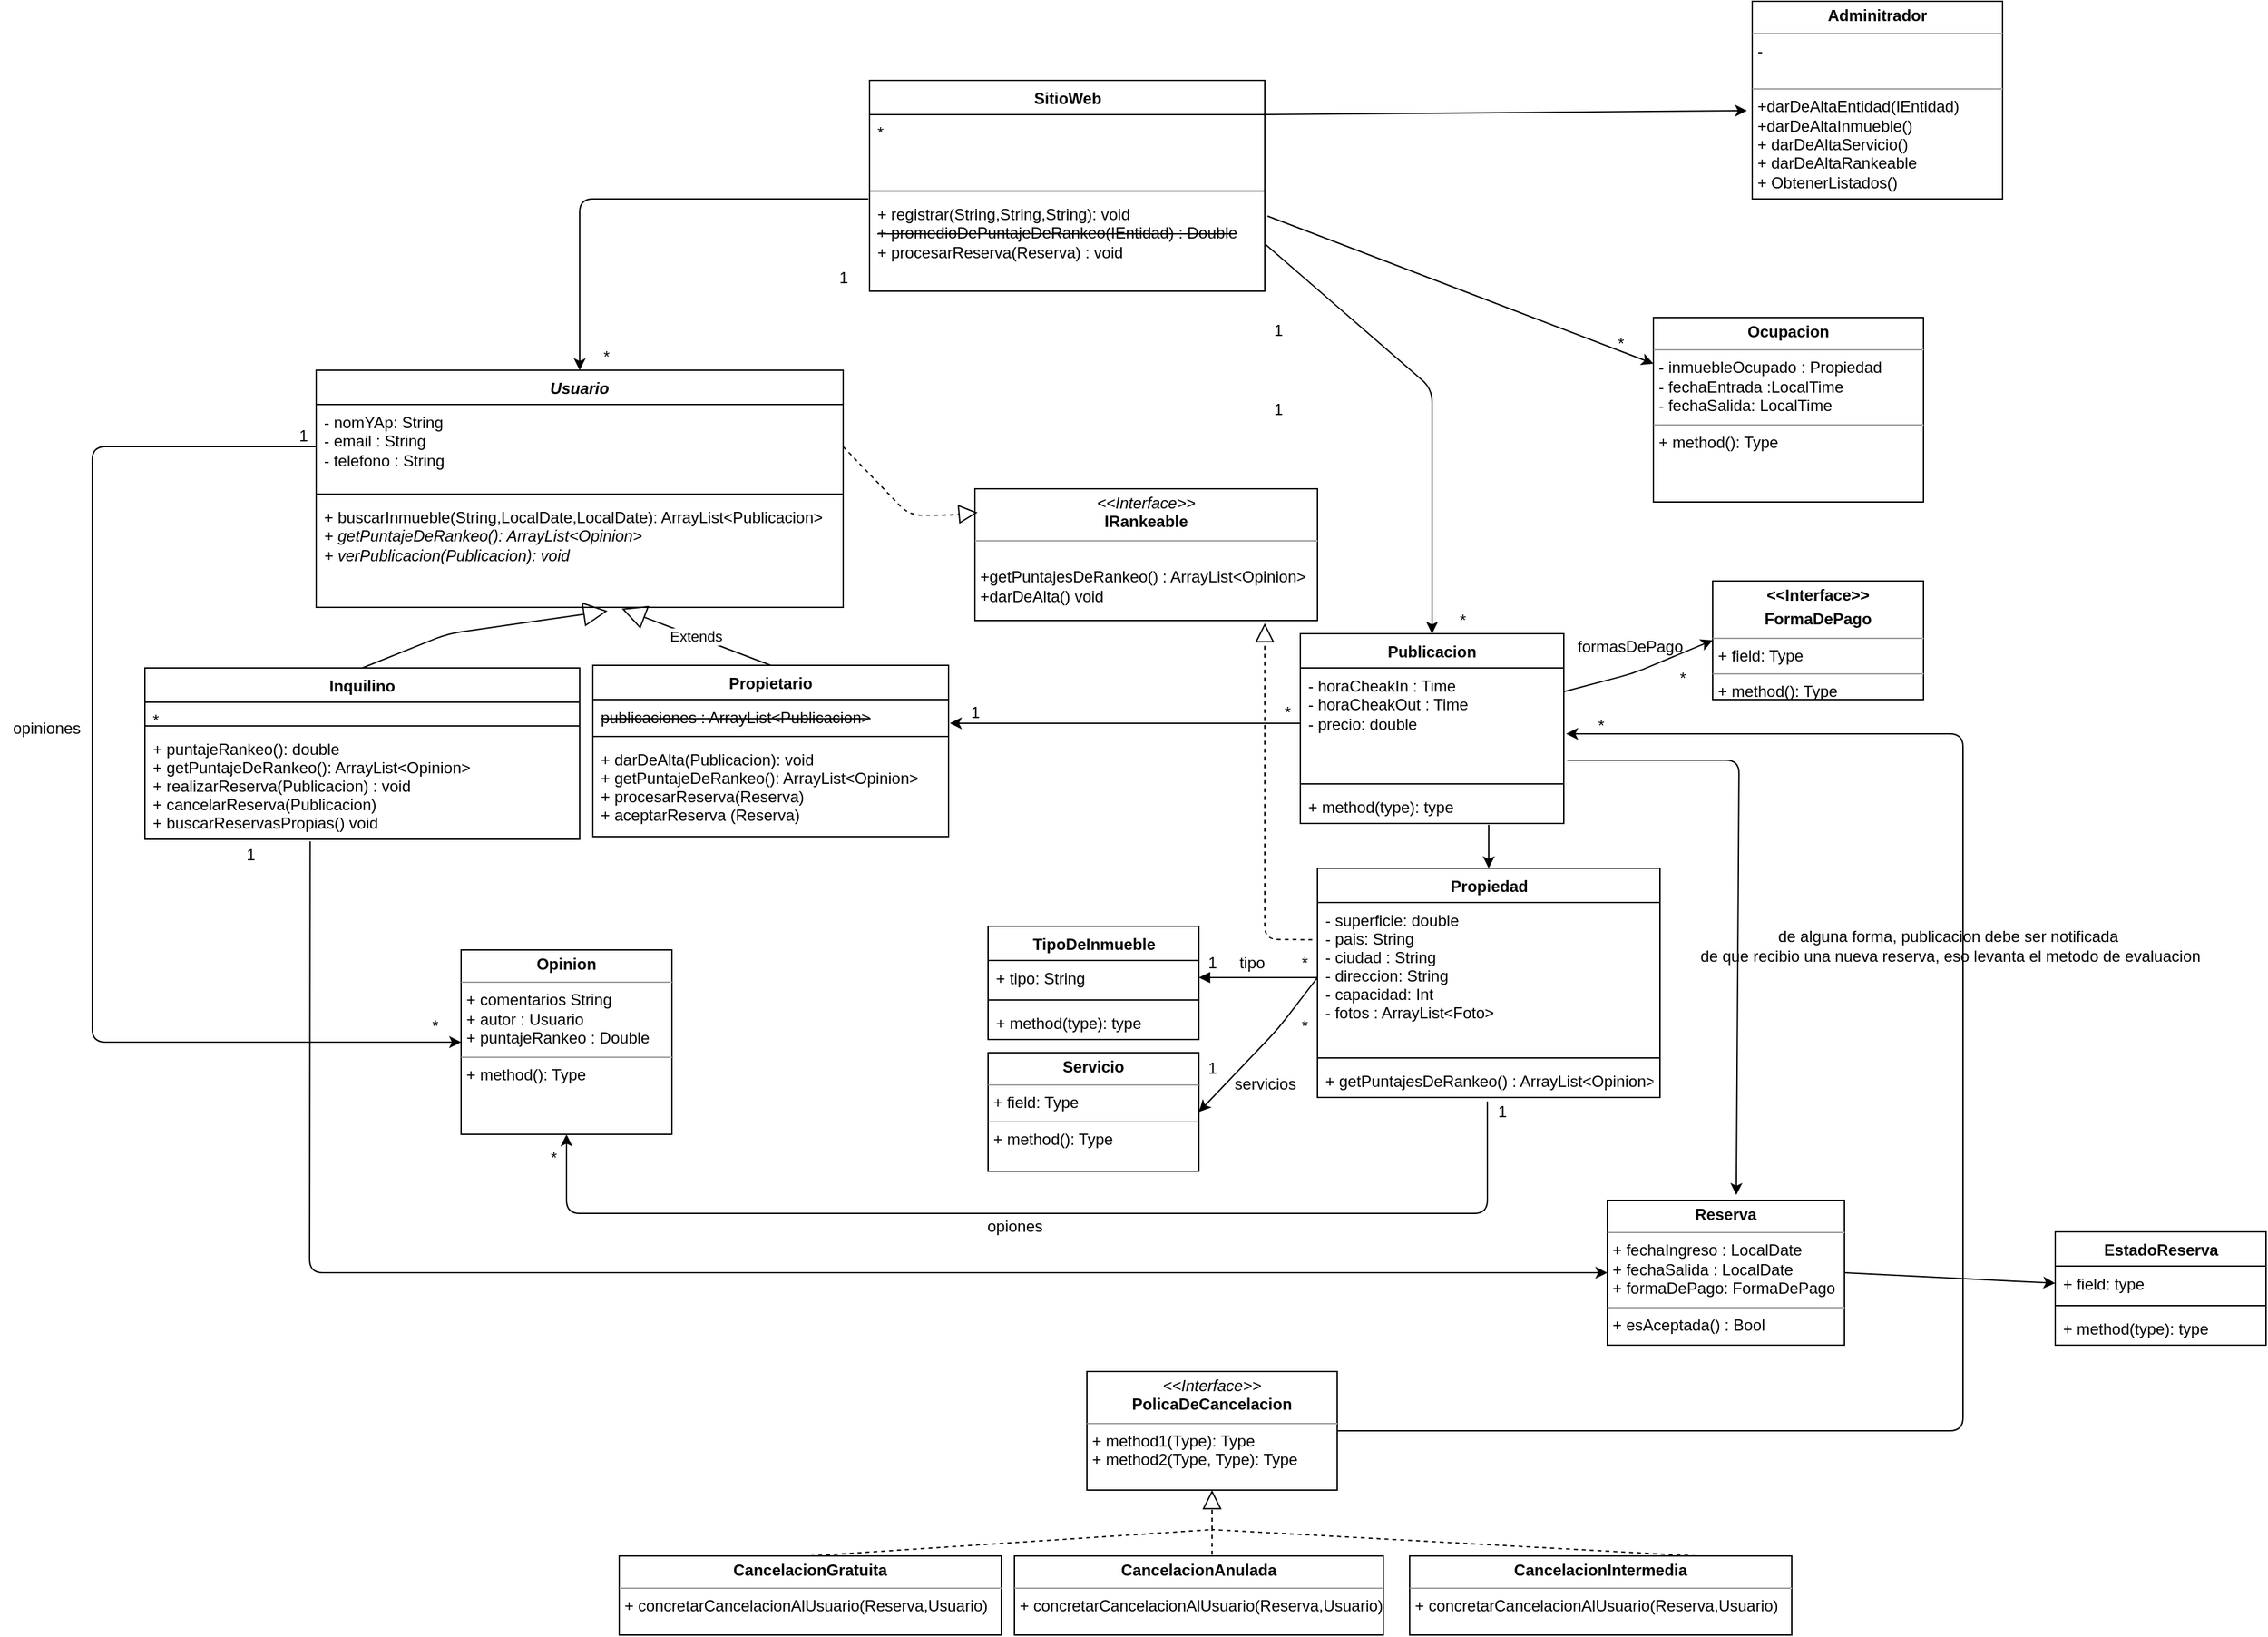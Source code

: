 <mxfile version="14.5.1" type="device"><diagram id="Q23gDszQghOrVKXfRjo7" name="Página-1"><mxGraphModel dx="2012" dy="1854" grid="1" gridSize="10" guides="1" tooltips="1" connect="1" arrows="1" fold="1" page="1" pageScale="1" pageWidth="827" pageHeight="1169" math="0" shadow="0"><root><mxCell id="0"/><mxCell id="1" parent="0"/><mxCell id="RWJYd1yV1vK1GG6gAaNg-1" value="Usuario" style="swimlane;fontStyle=3;align=center;verticalAlign=top;childLayout=stackLayout;horizontal=1;startSize=26;horizontalStack=0;resizeParent=1;resizeParentMax=0;resizeLast=0;collapsible=1;marginBottom=0;" parent="1" vertex="1"><mxGeometry x="80" y="120" width="400" height="180" as="geometry"/></mxCell><mxCell id="RWJYd1yV1vK1GG6gAaNg-2" value="- nomYAp: String&amp;nbsp;&lt;br&gt;- email : String&amp;nbsp;&lt;br&gt;- telefono : String&lt;br&gt;" style="text;strokeColor=none;fillColor=none;align=left;verticalAlign=top;spacingLeft=4;spacingRight=4;overflow=hidden;rotatable=0;points=[[0,0.5],[1,0.5]];portConstraint=eastwest;html=1;" parent="RWJYd1yV1vK1GG6gAaNg-1" vertex="1"><mxGeometry y="26" width="400" height="64" as="geometry"/></mxCell><mxCell id="RWJYd1yV1vK1GG6gAaNg-3" value="" style="line;strokeWidth=1;fillColor=none;align=left;verticalAlign=middle;spacingTop=-1;spacingLeft=3;spacingRight=3;rotatable=0;labelPosition=right;points=[];portConstraint=eastwest;" parent="RWJYd1yV1vK1GG6gAaNg-1" vertex="1"><mxGeometry y="90" width="400" height="8" as="geometry"/></mxCell><mxCell id="RWJYd1yV1vK1GG6gAaNg-4" value="+ buscarInmueble(String,LocalDate,LocalDate): ArrayList&amp;lt;Publicacion&amp;gt;&lt;br&gt;&lt;i&gt;+ getPuntajeDeRankeo(): ArrayList&amp;lt;Opinion&amp;gt;&lt;br&gt;+ verPublicacion(Publicacion): void&lt;br&gt;&lt;br&gt;&lt;/i&gt;" style="text;strokeColor=none;fillColor=none;align=left;verticalAlign=top;spacingLeft=4;spacingRight=4;overflow=hidden;rotatable=0;points=[[0,0.5],[1,0.5]];portConstraint=eastwest;html=1;" parent="RWJYd1yV1vK1GG6gAaNg-1" vertex="1"><mxGeometry y="98" width="400" height="82" as="geometry"/></mxCell><mxCell id="RWJYd1yV1vK1GG6gAaNg-14" value="Propietario" style="swimlane;fontStyle=1;align=center;verticalAlign=top;childLayout=stackLayout;horizontal=1;startSize=26;horizontalStack=0;resizeParent=1;resizeParentMax=0;resizeLast=0;collapsible=1;marginBottom=0;" parent="1" vertex="1"><mxGeometry x="290" y="344" width="270" height="130" as="geometry"/></mxCell><mxCell id="RWJYd1yV1vK1GG6gAaNg-15" value="&lt;strike&gt;publicaciones : ArrayList&amp;lt;Publicacion&amp;gt;&lt;/strike&gt;" style="text;strokeColor=none;fillColor=none;align=left;verticalAlign=top;spacingLeft=4;spacingRight=4;overflow=hidden;rotatable=0;points=[[0,0.5],[1,0.5]];portConstraint=eastwest;html=1;" parent="RWJYd1yV1vK1GG6gAaNg-14" vertex="1"><mxGeometry y="26" width="270" height="24" as="geometry"/></mxCell><mxCell id="RWJYd1yV1vK1GG6gAaNg-16" value="" style="line;strokeWidth=1;fillColor=none;align=left;verticalAlign=middle;spacingTop=-1;spacingLeft=3;spacingRight=3;rotatable=0;labelPosition=right;points=[];portConstraint=eastwest;" parent="RWJYd1yV1vK1GG6gAaNg-14" vertex="1"><mxGeometry y="50" width="270" height="8" as="geometry"/></mxCell><mxCell id="RWJYd1yV1vK1GG6gAaNg-17" value="+ darDeAlta(Publicacion): void&#10;+ getPuntajeDeRankeo(): ArrayList&lt;Opinion&gt;&#10;+ procesarReserva(Reserva)&#10;+ aceptarReserva (Reserva)" style="text;strokeColor=none;fillColor=none;align=left;verticalAlign=top;spacingLeft=4;spacingRight=4;overflow=hidden;rotatable=0;points=[[0,0.5],[1,0.5]];portConstraint=eastwest;" parent="RWJYd1yV1vK1GG6gAaNg-14" vertex="1"><mxGeometry y="58" width="270" height="72" as="geometry"/></mxCell><mxCell id="RWJYd1yV1vK1GG6gAaNg-18" value="Inquilino" style="swimlane;fontStyle=1;align=center;verticalAlign=top;childLayout=stackLayout;horizontal=1;startSize=26;horizontalStack=0;resizeParent=1;resizeParentMax=0;resizeLast=0;collapsible=1;marginBottom=0;" parent="1" vertex="1"><mxGeometry x="-50" y="346" width="330" height="130" as="geometry"/></mxCell><mxCell id="RWJYd1yV1vK1GG6gAaNg-19" value="*" style="text;strokeColor=none;fillColor=none;align=left;verticalAlign=top;spacingLeft=4;spacingRight=4;overflow=hidden;rotatable=0;points=[[0,0.5],[1,0.5]];portConstraint=eastwest;html=1;" parent="RWJYd1yV1vK1GG6gAaNg-18" vertex="1"><mxGeometry y="26" width="330" height="14" as="geometry"/></mxCell><mxCell id="RWJYd1yV1vK1GG6gAaNg-20" value="" style="line;strokeWidth=1;fillColor=none;align=left;verticalAlign=middle;spacingTop=-1;spacingLeft=3;spacingRight=3;rotatable=0;labelPosition=right;points=[];portConstraint=eastwest;" parent="RWJYd1yV1vK1GG6gAaNg-18" vertex="1"><mxGeometry y="40" width="330" height="8" as="geometry"/></mxCell><mxCell id="RWJYd1yV1vK1GG6gAaNg-21" value="+ puntajeRankeo(): double&#10;+ getPuntajeDeRankeo(): ArrayList&lt;Opinion&gt;&#10;+ realizarReserva(Publicacion) : void&#10;+ cancelarReserva(Publicacion)&#10;+ buscarReservasPropias() void " style="text;strokeColor=none;fillColor=none;align=left;verticalAlign=top;spacingLeft=4;spacingRight=4;overflow=hidden;rotatable=0;points=[[0,0.5],[1,0.5]];portConstraint=eastwest;" parent="RWJYd1yV1vK1GG6gAaNg-18" vertex="1"><mxGeometry y="48" width="330" height="82" as="geometry"/></mxCell><mxCell id="RWJYd1yV1vK1GG6gAaNg-28" value="Publicacion" style="swimlane;fontStyle=1;align=center;verticalAlign=top;childLayout=stackLayout;horizontal=1;startSize=26;horizontalStack=0;resizeParent=1;resizeParentMax=0;resizeLast=0;collapsible=1;marginBottom=0;" parent="1" vertex="1"><mxGeometry x="827" y="320" width="200" height="144" as="geometry"/></mxCell><mxCell id="RWJYd1yV1vK1GG6gAaNg-29" value="- horaCheakIn : Time&amp;nbsp;&lt;br&gt;- horaCheakOut : Time&lt;br&gt;- precio: double" style="text;strokeColor=none;fillColor=none;align=left;verticalAlign=top;spacingLeft=4;spacingRight=4;overflow=hidden;rotatable=0;points=[[0,0.5],[1,0.5]];portConstraint=eastwest;html=1;" parent="RWJYd1yV1vK1GG6gAaNg-28" vertex="1"><mxGeometry y="26" width="200" height="84" as="geometry"/></mxCell><mxCell id="RWJYd1yV1vK1GG6gAaNg-30" value="" style="line;strokeWidth=1;fillColor=none;align=left;verticalAlign=middle;spacingTop=-1;spacingLeft=3;spacingRight=3;rotatable=0;labelPosition=right;points=[];portConstraint=eastwest;" parent="RWJYd1yV1vK1GG6gAaNg-28" vertex="1"><mxGeometry y="110" width="200" height="8" as="geometry"/></mxCell><mxCell id="RWJYd1yV1vK1GG6gAaNg-31" value="+ method(type): type" style="text;strokeColor=none;fillColor=none;align=left;verticalAlign=top;spacingLeft=4;spacingRight=4;overflow=hidden;rotatable=0;points=[[0,0.5],[1,0.5]];portConstraint=eastwest;" parent="RWJYd1yV1vK1GG6gAaNg-28" vertex="1"><mxGeometry y="118" width="200" height="26" as="geometry"/></mxCell><mxCell id="RWJYd1yV1vK1GG6gAaNg-37" value="SitioWeb" style="swimlane;fontStyle=1;align=center;verticalAlign=top;childLayout=stackLayout;horizontal=1;startSize=26;horizontalStack=0;resizeParent=1;resizeParentMax=0;resizeLast=0;collapsible=1;marginBottom=0;html=1;" parent="1" vertex="1"><mxGeometry x="500" y="-100" width="300" height="160" as="geometry"/></mxCell><mxCell id="RWJYd1yV1vK1GG6gAaNg-38" value="*" style="text;strokeColor=none;fillColor=none;align=left;verticalAlign=top;spacingLeft=4;spacingRight=4;overflow=hidden;rotatable=0;points=[[0,0.5],[1,0.5]];portConstraint=eastwest;html=1;" parent="RWJYd1yV1vK1GG6gAaNg-37" vertex="1"><mxGeometry y="26" width="300" height="54" as="geometry"/></mxCell><mxCell id="RWJYd1yV1vK1GG6gAaNg-39" value="" style="line;strokeWidth=1;fillColor=none;align=left;verticalAlign=middle;spacingTop=-1;spacingLeft=3;spacingRight=3;rotatable=0;labelPosition=right;points=[];portConstraint=eastwest;" parent="RWJYd1yV1vK1GG6gAaNg-37" vertex="1"><mxGeometry y="80" width="300" height="8" as="geometry"/></mxCell><mxCell id="RWJYd1yV1vK1GG6gAaNg-40" value="+ registrar(String,String,String): void&lt;br&gt;&lt;strike&gt;+ promedioDePuntajeDeRankeo(IEntidad) : Double&lt;br&gt;&lt;/strike&gt;+ procesarReserva(Reserva) : void" style="text;strokeColor=none;fillColor=none;align=left;verticalAlign=top;spacingLeft=4;spacingRight=4;overflow=hidden;rotatable=0;points=[[0,0.5],[1,0.5]];portConstraint=eastwest;html=1;" parent="RWJYd1yV1vK1GG6gAaNg-37" vertex="1"><mxGeometry y="88" width="300" height="72" as="geometry"/></mxCell><mxCell id="RWJYd1yV1vK1GG6gAaNg-45" value="Propiedad" style="swimlane;fontStyle=1;align=center;verticalAlign=top;childLayout=stackLayout;horizontal=1;startSize=26;horizontalStack=0;resizeParent=1;resizeParentMax=0;resizeLast=0;collapsible=1;marginBottom=0;html=1;" parent="1" vertex="1"><mxGeometry x="840" y="498" width="260" height="174" as="geometry"/></mxCell><mxCell id="RWJYd1yV1vK1GG6gAaNg-46" value="- superficie: double&#10;- pais: String &#10;- ciudad : String &#10;- direccion: String &#10;- capacidad: Int &#10;- fotos : ArrayList&lt;Foto&gt;" style="text;strokeColor=none;fillColor=none;align=left;verticalAlign=top;spacingLeft=4;spacingRight=4;overflow=hidden;rotatable=0;points=[[0,0.5],[1,0.5]];portConstraint=eastwest;" parent="RWJYd1yV1vK1GG6gAaNg-45" vertex="1"><mxGeometry y="26" width="260" height="114" as="geometry"/></mxCell><mxCell id="RWJYd1yV1vK1GG6gAaNg-47" value="" style="line;strokeWidth=1;fillColor=none;align=left;verticalAlign=middle;spacingTop=-1;spacingLeft=3;spacingRight=3;rotatable=0;labelPosition=right;points=[];portConstraint=eastwest;" parent="RWJYd1yV1vK1GG6gAaNg-45" vertex="1"><mxGeometry y="140" width="260" height="8" as="geometry"/></mxCell><mxCell id="RWJYd1yV1vK1GG6gAaNg-48" value="+ getPuntajesDeRankeo() : ArrayList&lt;Opinion&gt; " style="text;strokeColor=none;fillColor=none;align=left;verticalAlign=top;spacingLeft=4;spacingRight=4;overflow=hidden;rotatable=0;points=[[0,0.5],[1,0.5]];portConstraint=eastwest;" parent="RWJYd1yV1vK1GG6gAaNg-45" vertex="1"><mxGeometry y="148" width="260" height="26" as="geometry"/></mxCell><mxCell id="RWJYd1yV1vK1GG6gAaNg-57" value="&lt;p style=&quot;margin: 0px ; margin-top: 4px ; text-align: center&quot;&gt;&lt;i&gt;&amp;lt;&amp;lt;Interface&amp;gt;&amp;gt;&lt;/i&gt;&lt;br&gt;&lt;b&gt;IRankeable&lt;/b&gt;&lt;/p&gt;&lt;hr size=&quot;1&quot;&gt;&lt;p style=&quot;margin: 0px ; margin-left: 4px&quot;&gt;&lt;br&gt;&lt;/p&gt;&lt;p style=&quot;margin: 0px ; margin-left: 4px&quot;&gt;+getPuntajesDeRankeo() : ArrayList&amp;lt;Opinion&amp;gt;&lt;/p&gt;&lt;p style=&quot;margin: 0px ; margin-left: 4px&quot;&gt;+darDeAlta() void&lt;/p&gt;" style="verticalAlign=top;align=left;overflow=fill;fontSize=12;fontFamily=Helvetica;html=1;" parent="1" vertex="1"><mxGeometry x="580" y="210" width="260" height="100" as="geometry"/></mxCell><mxCell id="RWJYd1yV1vK1GG6gAaNg-68" value="" style="endArrow=classic;html=1;exitX=-0.003;exitY=0.028;exitDx=0;exitDy=0;entryX=0.5;entryY=0;entryDx=0;entryDy=0;exitPerimeter=0;" parent="1" source="RWJYd1yV1vK1GG6gAaNg-40" target="RWJYd1yV1vK1GG6gAaNg-1" edge="1"><mxGeometry width="50" height="50" relative="1" as="geometry"><mxPoint x="440" y="320" as="sourcePoint"/><mxPoint x="490" y="270" as="targetPoint"/><Array as="points"><mxPoint x="280" y="-10"/></Array></mxGeometry></mxCell><mxCell id="RWJYd1yV1vK1GG6gAaNg-69" value="" style="endArrow=classic;html=1;exitX=1;exitY=0.5;exitDx=0;exitDy=0;entryX=0.5;entryY=0;entryDx=0;entryDy=0;" parent="1" source="RWJYd1yV1vK1GG6gAaNg-40" target="RWJYd1yV1vK1GG6gAaNg-28" edge="1"><mxGeometry width="50" height="50" relative="1" as="geometry"><mxPoint x="510" y="73" as="sourcePoint"/><mxPoint x="290" y="140" as="targetPoint"/><Array as="points"><mxPoint x="927" y="134"/></Array></mxGeometry></mxCell><mxCell id="RWJYd1yV1vK1GG6gAaNg-70" value="1" style="text;html=1;align=center;verticalAlign=middle;resizable=0;points=[];autosize=1;" parent="1" vertex="1"><mxGeometry x="800" y="140" width="20" height="20" as="geometry"/></mxCell><mxCell id="RWJYd1yV1vK1GG6gAaNg-72" value="*" style="text;html=1;align=center;verticalAlign=middle;resizable=0;points=[];autosize=1;" parent="1" vertex="1"><mxGeometry x="940" y="300" width="20" height="20" as="geometry"/></mxCell><mxCell id="RWJYd1yV1vK1GG6gAaNg-73" value="1" style="text;html=1;align=center;verticalAlign=middle;resizable=0;points=[];autosize=1;" parent="1" vertex="1"><mxGeometry x="470" y="40" width="20" height="20" as="geometry"/></mxCell><mxCell id="RWJYd1yV1vK1GG6gAaNg-74" value="*" style="text;html=1;align=center;verticalAlign=middle;resizable=0;points=[];autosize=1;" parent="1" vertex="1"><mxGeometry x="290" y="100" width="20" height="20" as="geometry"/></mxCell><mxCell id="RWJYd1yV1vK1GG6gAaNg-77" value="" style="endArrow=classic;html=1;exitX=0;exitY=0.5;exitDx=0;exitDy=0;" parent="1" source="RWJYd1yV1vK1GG6gAaNg-29" edge="1"><mxGeometry width="50" height="50" relative="1" as="geometry"><mxPoint x="520" y="290" as="sourcePoint"/><mxPoint x="561" y="388" as="targetPoint"/></mxGeometry></mxCell><mxCell id="RWJYd1yV1vK1GG6gAaNg-78" value="1" style="text;html=1;align=center;verticalAlign=middle;resizable=0;points=[];autosize=1;" parent="1" vertex="1"><mxGeometry x="570" y="370" width="20" height="20" as="geometry"/></mxCell><mxCell id="RWJYd1yV1vK1GG6gAaNg-79" value="*" style="text;html=1;align=center;verticalAlign=middle;resizable=0;points=[];autosize=1;" parent="1" vertex="1"><mxGeometry x="807" y="370" width="20" height="20" as="geometry"/></mxCell><mxCell id="RWJYd1yV1vK1GG6gAaNg-80" value="" style="endArrow=classic;html=1;exitX=0.715;exitY=1.038;exitDx=0;exitDy=0;exitPerimeter=0;entryX=0.5;entryY=0;entryDx=0;entryDy=0;" parent="1" source="RWJYd1yV1vK1GG6gAaNg-31" target="RWJYd1yV1vK1GG6gAaNg-45" edge="1"><mxGeometry width="50" height="50" relative="1" as="geometry"><mxPoint x="610" y="320" as="sourcePoint"/><mxPoint x="660" y="270" as="targetPoint"/></mxGeometry></mxCell><mxCell id="RWJYd1yV1vK1GG6gAaNg-83" value="" style="endArrow=block;dashed=1;endFill=0;endSize=12;html=1;exitX=1;exitY=0.5;exitDx=0;exitDy=0;entryX=0.008;entryY=0.18;entryDx=0;entryDy=0;entryPerimeter=0;" parent="1" source="RWJYd1yV1vK1GG6gAaNg-2" target="RWJYd1yV1vK1GG6gAaNg-57" edge="1"><mxGeometry width="160" relative="1" as="geometry"><mxPoint x="310" y="390" as="sourcePoint"/><mxPoint x="60" y="440" as="targetPoint"/><Array as="points"><mxPoint x="530" y="230"/><mxPoint x="560" y="230"/></Array></mxGeometry></mxCell><mxCell id="RWJYd1yV1vK1GG6gAaNg-84" value="" style="endArrow=block;dashed=1;endFill=0;endSize=12;html=1;exitX=-0.015;exitY=0.248;exitDx=0;exitDy=0;exitPerimeter=0;" parent="1" source="RWJYd1yV1vK1GG6gAaNg-46" edge="1"><mxGeometry width="160" relative="1" as="geometry"><mxPoint x="800" y="250" as="sourcePoint"/><mxPoint x="800" y="312" as="targetPoint"/><Array as="points"><mxPoint x="800" y="552"/><mxPoint x="800" y="500"/></Array></mxGeometry></mxCell><mxCell id="RWJYd1yV1vK1GG6gAaNg-85" value="TipoDeInmueble" style="swimlane;fontStyle=1;align=center;verticalAlign=top;childLayout=stackLayout;horizontal=1;startSize=26;horizontalStack=0;resizeParent=1;resizeParentMax=0;resizeLast=0;collapsible=1;marginBottom=0;html=1;" parent="1" vertex="1"><mxGeometry x="590" y="542" width="160" height="86" as="geometry"/></mxCell><mxCell id="RWJYd1yV1vK1GG6gAaNg-86" value="+ tipo: String" style="text;strokeColor=none;fillColor=none;align=left;verticalAlign=top;spacingLeft=4;spacingRight=4;overflow=hidden;rotatable=0;points=[[0,0.5],[1,0.5]];portConstraint=eastwest;" parent="RWJYd1yV1vK1GG6gAaNg-85" vertex="1"><mxGeometry y="26" width="160" height="26" as="geometry"/></mxCell><mxCell id="RWJYd1yV1vK1GG6gAaNg-87" value="" style="line;strokeWidth=1;fillColor=none;align=left;verticalAlign=middle;spacingTop=-1;spacingLeft=3;spacingRight=3;rotatable=0;labelPosition=right;points=[];portConstraint=eastwest;" parent="RWJYd1yV1vK1GG6gAaNg-85" vertex="1"><mxGeometry y="52" width="160" height="8" as="geometry"/></mxCell><mxCell id="RWJYd1yV1vK1GG6gAaNg-88" value="+ method(type): type" style="text;strokeColor=none;fillColor=none;align=left;verticalAlign=top;spacingLeft=4;spacingRight=4;overflow=hidden;rotatable=0;points=[[0,0.5],[1,0.5]];portConstraint=eastwest;" parent="RWJYd1yV1vK1GG6gAaNg-85" vertex="1"><mxGeometry y="60" width="160" height="26" as="geometry"/></mxCell><mxCell id="RWJYd1yV1vK1GG6gAaNg-89" value="" style="html=1;verticalAlign=bottom;endArrow=block;exitX=0;exitY=0.5;exitDx=0;exitDy=0;entryX=1;entryY=0.5;entryDx=0;entryDy=0;" parent="1" source="RWJYd1yV1vK1GG6gAaNg-46" target="RWJYd1yV1vK1GG6gAaNg-86" edge="1"><mxGeometry width="80" relative="1" as="geometry"><mxPoint x="720" y="540" as="sourcePoint"/><mxPoint x="810" y="600" as="targetPoint"/><Array as="points"/></mxGeometry></mxCell><mxCell id="TMLdpXpu8BFrND2twmNQ-1" value="&lt;p style=&quot;margin: 0px ; margin-top: 4px ; text-align: center&quot;&gt;&lt;b&gt;Servicio&lt;/b&gt;&lt;/p&gt;&lt;hr size=&quot;1&quot;&gt;&lt;p style=&quot;margin: 0px ; margin-left: 4px&quot;&gt;+ field: Type&lt;/p&gt;&lt;hr size=&quot;1&quot;&gt;&lt;p style=&quot;margin: 0px ; margin-left: 4px&quot;&gt;+ method(): Type&lt;/p&gt;" style="verticalAlign=top;align=left;overflow=fill;fontSize=12;fontFamily=Helvetica;html=1;" parent="1" vertex="1"><mxGeometry x="590" y="638" width="160" height="90" as="geometry"/></mxCell><mxCell id="TMLdpXpu8BFrND2twmNQ-2" value="" style="endArrow=classic;html=1;exitX=0;exitY=0.5;exitDx=0;exitDy=0;entryX=1;entryY=0.5;entryDx=0;entryDy=0;" parent="1" source="RWJYd1yV1vK1GG6gAaNg-46" target="TMLdpXpu8BFrND2twmNQ-1" edge="1"><mxGeometry width="50" height="50" relative="1" as="geometry"><mxPoint x="540" y="530" as="sourcePoint"/><mxPoint x="590" y="480" as="targetPoint"/><Array as="points"><mxPoint x="810" y="620"/></Array></mxGeometry></mxCell><mxCell id="TMLdpXpu8BFrND2twmNQ-3" value="1" style="text;html=1;align=center;verticalAlign=middle;resizable=0;points=[];autosize=1;" parent="1" vertex="1"><mxGeometry x="750" y="560" width="20" height="20" as="geometry"/></mxCell><mxCell id="TMLdpXpu8BFrND2twmNQ-4" value="*" style="text;html=1;align=center;verticalAlign=middle;resizable=0;points=[];autosize=1;" parent="1" vertex="1"><mxGeometry x="820" y="560" width="20" height="20" as="geometry"/></mxCell><mxCell id="TMLdpXpu8BFrND2twmNQ-5" value="1" style="text;html=1;align=center;verticalAlign=middle;resizable=0;points=[];autosize=1;" parent="1" vertex="1"><mxGeometry x="750" y="640" width="20" height="20" as="geometry"/></mxCell><mxCell id="TMLdpXpu8BFrND2twmNQ-6" value="*" style="text;html=1;align=center;verticalAlign=middle;resizable=0;points=[];autosize=1;" parent="1" vertex="1"><mxGeometry x="820" y="608" width="20" height="20" as="geometry"/></mxCell><mxCell id="TMLdpXpu8BFrND2twmNQ-7" value="tipo" style="text;html=1;align=center;verticalAlign=middle;resizable=0;points=[];autosize=1;" parent="1" vertex="1"><mxGeometry x="775" y="560" width="30" height="20" as="geometry"/></mxCell><mxCell id="TMLdpXpu8BFrND2twmNQ-8" value="servicios" style="text;html=1;align=center;verticalAlign=middle;resizable=0;points=[];autosize=1;" parent="1" vertex="1"><mxGeometry x="770" y="652" width="60" height="20" as="geometry"/></mxCell><mxCell id="TMLdpXpu8BFrND2twmNQ-9" value="&lt;p style=&quot;margin: 0px ; margin-top: 4px ; text-align: center&quot;&gt;&lt;b&gt;&amp;lt;&amp;lt;Interface&amp;gt;&amp;gt;&lt;/b&gt;&lt;/p&gt;&lt;p style=&quot;margin: 0px ; margin-top: 4px ; text-align: center&quot;&gt;&lt;b&gt;FormaDePago&lt;/b&gt;&lt;/p&gt;&lt;hr size=&quot;1&quot;&gt;&lt;p style=&quot;margin: 0px ; margin-left: 4px&quot;&gt;+ field: Type&lt;/p&gt;&lt;hr size=&quot;1&quot;&gt;&lt;p style=&quot;margin: 0px ; margin-left: 4px&quot;&gt;+ method(): Type&lt;/p&gt;" style="verticalAlign=top;align=left;overflow=fill;fontSize=12;fontFamily=Helvetica;html=1;" parent="1" vertex="1"><mxGeometry x="1140" y="280" width="160" height="90" as="geometry"/></mxCell><mxCell id="TMLdpXpu8BFrND2twmNQ-11" value="" style="endArrow=classic;html=1;exitX=1;exitY=0.214;exitDx=0;exitDy=0;exitPerimeter=0;entryX=0;entryY=0.5;entryDx=0;entryDy=0;" parent="1" source="RWJYd1yV1vK1GG6gAaNg-29" target="TMLdpXpu8BFrND2twmNQ-9" edge="1"><mxGeometry width="50" height="50" relative="1" as="geometry"><mxPoint x="940" y="380" as="sourcePoint"/><mxPoint x="1120" y="365" as="targetPoint"/><Array as="points"><mxPoint x="1080" y="350"/></Array></mxGeometry></mxCell><mxCell id="TMLdpXpu8BFrND2twmNQ-12" value="formasDePago" style="text;html=1;align=center;verticalAlign=middle;resizable=0;points=[];autosize=1;" parent="1" vertex="1"><mxGeometry x="1027" y="320" width="100" height="20" as="geometry"/></mxCell><mxCell id="TMLdpXpu8BFrND2twmNQ-13" value="*" style="text;html=1;align=center;verticalAlign=middle;resizable=0;points=[];autosize=1;" parent="1" vertex="1"><mxGeometry x="1107" y="344" width="20" height="20" as="geometry"/></mxCell><mxCell id="TMLdpXpu8BFrND2twmNQ-14" value="*" style="text;html=1;align=center;verticalAlign=middle;resizable=0;points=[];autosize=1;" parent="1" vertex="1"><mxGeometry x="1045" y="380" width="20" height="20" as="geometry"/></mxCell><mxCell id="TMLdpXpu8BFrND2twmNQ-16" value="&lt;p style=&quot;margin: 0px ; margin-top: 4px ; text-align: center&quot;&gt;&lt;b&gt;Opinion&lt;/b&gt;&lt;/p&gt;&lt;hr size=&quot;1&quot;&gt;&lt;p style=&quot;margin: 0px ; margin-left: 4px&quot;&gt;+ comentarios String&amp;nbsp;&lt;br&gt;+ autor : Usuario&lt;/p&gt;&lt;p style=&quot;margin: 0px ; margin-left: 4px&quot;&gt;+ puntajeRankeo : Double&lt;/p&gt;&lt;hr size=&quot;1&quot;&gt;&lt;p style=&quot;margin: 0px ; margin-left: 4px&quot;&gt;+ method(): Type&lt;/p&gt;" style="verticalAlign=top;align=left;overflow=fill;fontSize=12;fontFamily=Helvetica;html=1;" parent="1" vertex="1"><mxGeometry x="190" y="560" width="160" height="140" as="geometry"/></mxCell><mxCell id="TMLdpXpu8BFrND2twmNQ-17" value="" style="endArrow=classic;html=1;exitX=0;exitY=0.5;exitDx=0;exitDy=0;entryX=0;entryY=0.5;entryDx=0;entryDy=0;" parent="1" source="RWJYd1yV1vK1GG6gAaNg-2" target="TMLdpXpu8BFrND2twmNQ-16" edge="1"><mxGeometry width="50" height="50" relative="1" as="geometry"><mxPoint x="-70" y="226" as="sourcePoint"/><mxPoint x="-80" y="346" as="targetPoint"/><Array as="points"><mxPoint x="-90" y="178"/><mxPoint x="-90" y="630"/></Array></mxGeometry></mxCell><mxCell id="TMLdpXpu8BFrND2twmNQ-18" value="*" style="text;html=1;align=center;verticalAlign=middle;resizable=0;points=[];autosize=1;" parent="1" vertex="1"><mxGeometry x="160" y="608" width="20" height="20" as="geometry"/></mxCell><mxCell id="TMLdpXpu8BFrND2twmNQ-19" value="1" style="text;html=1;align=center;verticalAlign=middle;resizable=0;points=[];autosize=1;" parent="1" vertex="1"><mxGeometry x="60" y="160" width="20" height="20" as="geometry"/></mxCell><mxCell id="TMLdpXpu8BFrND2twmNQ-20" value="opiniones" style="text;html=1;align=center;verticalAlign=middle;resizable=0;points=[];autosize=1;" parent="1" vertex="1"><mxGeometry x="-160" y="382" width="70" height="20" as="geometry"/></mxCell><mxCell id="TMLdpXpu8BFrND2twmNQ-21" value="" style="endArrow=classic;html=1;exitX=0.496;exitY=1.115;exitDx=0;exitDy=0;exitPerimeter=0;entryX=0.5;entryY=1;entryDx=0;entryDy=0;" parent="1" source="RWJYd1yV1vK1GG6gAaNg-48" target="TMLdpXpu8BFrND2twmNQ-16" edge="1"><mxGeometry width="50" height="50" relative="1" as="geometry"><mxPoint x="770" y="900" as="sourcePoint"/><mxPoint x="460" y="800" as="targetPoint"/><Array as="points"><mxPoint x="969" y="760"/><mxPoint x="270" y="760"/></Array></mxGeometry></mxCell><mxCell id="TMLdpXpu8BFrND2twmNQ-22" value="1" style="text;html=1;align=center;verticalAlign=middle;resizable=0;points=[];autosize=1;" parent="1" vertex="1"><mxGeometry x="970" y="673" width="20" height="20" as="geometry"/></mxCell><mxCell id="TMLdpXpu8BFrND2twmNQ-23" value="*" style="text;html=1;align=center;verticalAlign=middle;resizable=0;points=[];autosize=1;rotation=0;" parent="1" vertex="1"><mxGeometry x="250" y="708" width="20" height="20" as="geometry"/></mxCell><mxCell id="TMLdpXpu8BFrND2twmNQ-24" value="opiones&lt;br&gt;" style="text;html=1;align=center;verticalAlign=middle;resizable=0;points=[];autosize=1;" parent="1" vertex="1"><mxGeometry x="580" y="760" width="60" height="20" as="geometry"/></mxCell><mxCell id="TMLdpXpu8BFrND2twmNQ-34" value="&lt;p style=&quot;margin: 0px ; margin-top: 4px ; text-align: center&quot;&gt;&lt;b&gt;Ocupacion&lt;/b&gt;&lt;/p&gt;&lt;hr size=&quot;1&quot;&gt;&lt;p style=&quot;margin: 0px ; margin-left: 4px&quot;&gt;- inmuebleOcupado : Propiedad&lt;/p&gt;&lt;p style=&quot;margin: 0px ; margin-left: 4px&quot;&gt;- fechaEntrada :LocalTime&lt;/p&gt;&lt;p style=&quot;margin: 0px ; margin-left: 4px&quot;&gt;- fechaSalida: LocalTime&amp;nbsp;&lt;/p&gt;&lt;hr size=&quot;1&quot;&gt;&lt;p style=&quot;margin: 0px ; margin-left: 4px&quot;&gt;+ method(): Type&lt;/p&gt;" style="verticalAlign=top;align=left;overflow=fill;fontSize=12;fontFamily=Helvetica;html=1;" parent="1" vertex="1"><mxGeometry x="1095" y="80" width="205" height="140" as="geometry"/></mxCell><mxCell id="TMLdpXpu8BFrND2twmNQ-38" value="" style="endArrow=classic;html=1;exitX=1.007;exitY=0.208;exitDx=0;exitDy=0;exitPerimeter=0;entryX=0;entryY=0.25;entryDx=0;entryDy=0;" parent="1" source="RWJYd1yV1vK1GG6gAaNg-40" target="TMLdpXpu8BFrND2twmNQ-34" edge="1"><mxGeometry width="50" height="50" relative="1" as="geometry"><mxPoint x="720" y="180" as="sourcePoint"/><mxPoint x="770" y="130" as="targetPoint"/></mxGeometry></mxCell><mxCell id="TMLdpXpu8BFrND2twmNQ-39" value="&lt;p style=&quot;margin: 0px ; margin-top: 4px ; text-align: center&quot;&gt;&lt;b&gt;Reserva&lt;/b&gt;&lt;/p&gt;&lt;hr size=&quot;1&quot;&gt;&lt;p style=&quot;margin: 0px ; margin-left: 4px&quot;&gt;+ fechaIngreso : LocalDate&lt;br&gt;+ fechaSalida : LocalDate&lt;/p&gt;&lt;p style=&quot;margin: 0px ; margin-left: 4px&quot;&gt;&lt;span style=&quot;font-family: &amp;#34;helvetica&amp;#34;&quot;&gt;+ formaDePago: FormaDePago&lt;/span&gt;&lt;/p&gt;&lt;hr size=&quot;1&quot;&gt;&lt;p style=&quot;margin: 0px 0px 0px 4px&quot;&gt;&lt;span&gt;+ esAceptada() : Bool&lt;/span&gt;&lt;br&gt;&lt;/p&gt;" style="verticalAlign=top;align=left;overflow=fill;fontSize=12;fontFamily=Helvetica;html=1;" parent="1" vertex="1"><mxGeometry x="1060" y="750" width="180" height="110" as="geometry"/></mxCell><mxCell id="TMLdpXpu8BFrND2twmNQ-41" value="*" style="text;html=1;align=center;verticalAlign=middle;resizable=0;points=[];autosize=1;" parent="1" vertex="1"><mxGeometry x="1060" y="90" width="20" height="20" as="geometry"/></mxCell><mxCell id="TMLdpXpu8BFrND2twmNQ-42" value="1" style="text;html=1;align=center;verticalAlign=middle;resizable=0;points=[];autosize=1;" parent="1" vertex="1"><mxGeometry x="800" y="80" width="20" height="20" as="geometry"/></mxCell><mxCell id="TMLdpXpu8BFrND2twmNQ-45" value="" style="endArrow=block;endSize=16;endFill=0;html=1;exitX=0.5;exitY=0;exitDx=0;exitDy=0;entryX=0.553;entryY=1.033;entryDx=0;entryDy=0;entryPerimeter=0;" parent="1" source="RWJYd1yV1vK1GG6gAaNg-18" edge="1" target="RWJYd1yV1vK1GG6gAaNg-4"><mxGeometry width="160" relative="1" as="geometry"><mxPoint x="140" y="310" as="sourcePoint"/><mxPoint x="300" y="310" as="targetPoint"/><Array as="points"><mxPoint x="180" y="320"/></Array></mxGeometry></mxCell><mxCell id="TMLdpXpu8BFrND2twmNQ-49" value="&lt;p style=&quot;margin: 0px ; margin-top: 4px ; text-align: center&quot;&gt;&lt;b&gt;Adminitrador&lt;/b&gt;&lt;/p&gt;&lt;hr size=&quot;1&quot;&gt;&lt;p style=&quot;margin: 0px ; margin-left: 4px&quot;&gt;-&lt;/p&gt;&lt;p style=&quot;margin: 0px ; margin-left: 4px&quot;&gt;&lt;br&gt;&lt;/p&gt;&lt;hr size=&quot;1&quot;&gt;&lt;p style=&quot;margin: 0px 0px 0px 4px&quot;&gt;+darDeAltaEntidad(IEntidad)&lt;br&gt;+darDeAltaInmueble()&lt;/p&gt;&lt;p style=&quot;margin: 0px 0px 0px 4px&quot;&gt;+ darDeAltaServicio()&lt;/p&gt;&lt;p style=&quot;margin: 0px 0px 0px 4px&quot;&gt;+ darDeAltaRankeable&lt;/p&gt;&lt;p style=&quot;margin: 0px 0px 0px 4px&quot;&gt;+ ObtenerListados()&lt;/p&gt;" style="verticalAlign=top;align=left;overflow=fill;fontSize=12;fontFamily=Helvetica;html=1;" parent="1" vertex="1"><mxGeometry x="1170" y="-160" width="190" height="150" as="geometry"/></mxCell><mxCell id="TMLdpXpu8BFrND2twmNQ-51" value="" style="endArrow=classic;html=1;entryX=-0.021;entryY=0.553;entryDx=0;entryDy=0;exitX=0.98;exitY=0;exitDx=0;exitDy=0;entryPerimeter=0;exitPerimeter=0;" parent="1" source="RWJYd1yV1vK1GG6gAaNg-38" target="TMLdpXpu8BFrND2twmNQ-49" edge="1"><mxGeometry width="50" height="50" relative="1" as="geometry"><mxPoint x="900" y="260" as="sourcePoint"/><mxPoint x="950" y="210" as="targetPoint"/><Array as="points"/></mxGeometry></mxCell><mxCell id="TMLdpXpu8BFrND2twmNQ-52" value="&lt;p style=&quot;margin: 0px ; margin-top: 4px ; text-align: center&quot;&gt;&lt;i&gt;&amp;lt;&amp;lt;Interface&amp;gt;&amp;gt;&lt;/i&gt;&lt;br&gt;&lt;b&gt;PolicaDeCancelacion&lt;/b&gt;&lt;/p&gt;&lt;hr size=&quot;1&quot;&gt;&lt;p style=&quot;margin: 0px ; margin-left: 4px&quot;&gt;&lt;span&gt;+ method1(Type): Type&lt;/span&gt;&lt;br&gt;&lt;/p&gt;&lt;p style=&quot;margin: 0px ; margin-left: 4px&quot;&gt;+ method2(Type, Type): Type&lt;/p&gt;" style="verticalAlign=top;align=left;overflow=fill;fontSize=12;fontFamily=Helvetica;html=1;" parent="1" vertex="1"><mxGeometry x="665" y="880" width="190" height="90" as="geometry"/></mxCell><mxCell id="TMLdpXpu8BFrND2twmNQ-53" value="&lt;p style=&quot;margin: 0px ; margin-top: 4px ; text-align: center&quot;&gt;&lt;b&gt;CancelacionGratuita&lt;/b&gt;&lt;/p&gt;&lt;hr size=&quot;1&quot;&gt;&lt;p style=&quot;margin: 0px ; margin-left: 4px&quot;&gt;&lt;/p&gt;&lt;p style=&quot;margin: 0px ; margin-left: 4px&quot;&gt;+ concretarCancelacionAlUsuario(Reserva,Usuario)&lt;/p&gt;" style="verticalAlign=top;align=left;overflow=fill;fontSize=12;fontFamily=Helvetica;html=1;" parent="1" vertex="1"><mxGeometry x="310" y="1020" width="290" height="60" as="geometry"/></mxCell><mxCell id="TMLdpXpu8BFrND2twmNQ-54" value="&lt;p style=&quot;margin: 0px ; margin-top: 4px ; text-align: center&quot;&gt;&lt;b&gt;CancelacionAnulada&lt;/b&gt;&lt;/p&gt;&lt;hr size=&quot;1&quot;&gt;&lt;p style=&quot;margin: 0px ; margin-left: 4px&quot;&gt;&lt;/p&gt;&lt;p style=&quot;margin: 0px ; margin-left: 4px&quot;&gt;+ concretarCancelacionAlUsuario(Reserva,Usuario)&lt;/p&gt;" style="verticalAlign=top;align=left;overflow=fill;fontSize=12;fontFamily=Helvetica;html=1;" parent="1" vertex="1"><mxGeometry x="610" y="1020" width="280" height="60" as="geometry"/></mxCell><mxCell id="TMLdpXpu8BFrND2twmNQ-55" value="&lt;p style=&quot;margin: 0px ; margin-top: 4px ; text-align: center&quot;&gt;&lt;b&gt;CancelacionIntermedia&lt;/b&gt;&lt;/p&gt;&lt;hr size=&quot;1&quot;&gt;&lt;p style=&quot;margin: 0px ; margin-left: 4px&quot;&gt;&lt;/p&gt;&lt;p style=&quot;margin: 0px ; margin-left: 4px&quot;&gt;+ concretarCancelacionAlUsuario(Reserva,Usuario)&lt;/p&gt;" style="verticalAlign=top;align=left;overflow=fill;fontSize=12;fontFamily=Helvetica;html=1;" parent="1" vertex="1"><mxGeometry x="910" y="1020" width="290" height="60" as="geometry"/></mxCell><mxCell id="TMLdpXpu8BFrND2twmNQ-56" value="" style="endArrow=block;dashed=1;endFill=0;endSize=12;html=1;entryX=0.5;entryY=1;entryDx=0;entryDy=0;" parent="1" target="TMLdpXpu8BFrND2twmNQ-52" edge="1"><mxGeometry width="160" relative="1" as="geometry"><mxPoint x="760" y="1000" as="sourcePoint"/><mxPoint x="760" y="980" as="targetPoint"/></mxGeometry></mxCell><mxCell id="TMLdpXpu8BFrND2twmNQ-58" value="" style="endArrow=none;dashed=1;html=1;exitX=0.5;exitY=0;exitDx=0;exitDy=0;" parent="1" source="TMLdpXpu8BFrND2twmNQ-53" edge="1"><mxGeometry width="50" height="50" relative="1" as="geometry"><mxPoint x="650" y="870" as="sourcePoint"/><mxPoint x="760" y="1000" as="targetPoint"/></mxGeometry></mxCell><mxCell id="TMLdpXpu8BFrND2twmNQ-59" value="" style="endArrow=none;dashed=1;html=1;exitX=0.75;exitY=0;exitDx=0;exitDy=0;" parent="1" source="TMLdpXpu8BFrND2twmNQ-55" edge="1"><mxGeometry width="50" height="50" relative="1" as="geometry"><mxPoint x="465" y="1030" as="sourcePoint"/><mxPoint x="760" y="1000" as="targetPoint"/></mxGeometry></mxCell><mxCell id="TMLdpXpu8BFrND2twmNQ-60" value="" style="endArrow=none;dashed=1;html=1;" parent="1" edge="1"><mxGeometry width="50" height="50" relative="1" as="geometry"><mxPoint x="760" y="1019" as="sourcePoint"/><mxPoint x="760" y="1000" as="targetPoint"/></mxGeometry></mxCell><mxCell id="TMLdpXpu8BFrND2twmNQ-61" value="" style="endArrow=classic;html=1;exitX=1;exitY=0.5;exitDx=0;exitDy=0;entryX=1.009;entryY=0.595;entryDx=0;entryDy=0;entryPerimeter=0;" parent="1" source="TMLdpXpu8BFrND2twmNQ-52" target="RWJYd1yV1vK1GG6gAaNg-29" edge="1"><mxGeometry width="50" height="50" relative="1" as="geometry"><mxPoint x="670" y="680" as="sourcePoint"/><mxPoint x="720" y="630" as="targetPoint"/><Array as="points"><mxPoint x="1330" y="925"/><mxPoint x="1330" y="396"/></Array></mxGeometry></mxCell><mxCell id="qKDYVgbguhuKR8nW0KU1-34" value="Extends" style="endArrow=block;endSize=16;endFill=0;html=1;entryX=0.58;entryY=1.012;entryDx=0;entryDy=0;entryPerimeter=0;exitX=0.5;exitY=0;exitDx=0;exitDy=0;" edge="1" parent="1" source="RWJYd1yV1vK1GG6gAaNg-14" target="RWJYd1yV1vK1GG6gAaNg-4"><mxGeometry width="160" relative="1" as="geometry"><mxPoint x="450" y="310" as="sourcePoint"/><mxPoint x="610" y="310" as="targetPoint"/></mxGeometry></mxCell><mxCell id="qKDYVgbguhuKR8nW0KU1-35" value="" style="endArrow=classic;html=1;exitX=1.013;exitY=0.833;exitDx=0;exitDy=0;exitPerimeter=0;entryX=0.544;entryY=-0.036;entryDx=0;entryDy=0;entryPerimeter=0;" edge="1" parent="1" source="RWJYd1yV1vK1GG6gAaNg-29" target="TMLdpXpu8BFrND2twmNQ-39"><mxGeometry width="50" height="50" relative="1" as="geometry"><mxPoint x="990" y="670" as="sourcePoint"/><mxPoint x="1220" y="560" as="targetPoint"/><Array as="points"><mxPoint x="1160" y="416"/></Array></mxGeometry></mxCell><mxCell id="qKDYVgbguhuKR8nW0KU1-40" value="1" style="text;html=1;align=center;verticalAlign=middle;resizable=0;points=[];autosize=1;" vertex="1" parent="1"><mxGeometry x="20" y="478" width="20" height="20" as="geometry"/></mxCell><mxCell id="qKDYVgbguhuKR8nW0KU1-43" value="" style="endArrow=classic;html=1;exitX=0.38;exitY=1.02;exitDx=0;exitDy=0;exitPerimeter=0;entryX=0;entryY=0.5;entryDx=0;entryDy=0;" edge="1" parent="1" source="RWJYd1yV1vK1GG6gAaNg-21" target="TMLdpXpu8BFrND2twmNQ-39"><mxGeometry width="50" height="50" relative="1" as="geometry"><mxPoint x="270" y="670" as="sourcePoint"/><mxPoint x="560" y="870" as="targetPoint"/><Array as="points"><mxPoint x="75" y="805"/></Array></mxGeometry></mxCell><mxCell id="qKDYVgbguhuKR8nW0KU1-44" value="" style="endArrow=classic;html=1;exitX=1;exitY=0.5;exitDx=0;exitDy=0;entryX=0;entryY=0.5;entryDx=0;entryDy=0;" edge="1" parent="1" source="TMLdpXpu8BFrND2twmNQ-39" target="qKDYVgbguhuKR8nW0KU1-46"><mxGeometry width="50" height="50" relative="1" as="geometry"><mxPoint x="1080" y="750" as="sourcePoint"/><mxPoint x="1450" y="800" as="targetPoint"/></mxGeometry></mxCell><mxCell id="qKDYVgbguhuKR8nW0KU1-45" value="EstadoReserva" style="swimlane;fontStyle=1;align=center;verticalAlign=top;childLayout=stackLayout;horizontal=1;startSize=26;horizontalStack=0;resizeParent=1;resizeParentMax=0;resizeLast=0;collapsible=1;marginBottom=0;html=1;" vertex="1" parent="1"><mxGeometry x="1400" y="774" width="160" height="86" as="geometry"/></mxCell><mxCell id="qKDYVgbguhuKR8nW0KU1-46" value="+ field: type" style="text;strokeColor=none;fillColor=none;align=left;verticalAlign=top;spacingLeft=4;spacingRight=4;overflow=hidden;rotatable=0;points=[[0,0.5],[1,0.5]];portConstraint=eastwest;" vertex="1" parent="qKDYVgbguhuKR8nW0KU1-45"><mxGeometry y="26" width="160" height="26" as="geometry"/></mxCell><mxCell id="qKDYVgbguhuKR8nW0KU1-47" value="" style="line;strokeWidth=1;fillColor=none;align=left;verticalAlign=middle;spacingTop=-1;spacingLeft=3;spacingRight=3;rotatable=0;labelPosition=right;points=[];portConstraint=eastwest;" vertex="1" parent="qKDYVgbguhuKR8nW0KU1-45"><mxGeometry y="52" width="160" height="8" as="geometry"/></mxCell><mxCell id="qKDYVgbguhuKR8nW0KU1-48" value="+ method(type): type" style="text;strokeColor=none;fillColor=none;align=left;verticalAlign=top;spacingLeft=4;spacingRight=4;overflow=hidden;rotatable=0;points=[[0,0.5],[1,0.5]];portConstraint=eastwest;" vertex="1" parent="qKDYVgbguhuKR8nW0KU1-45"><mxGeometry y="60" width="160" height="26" as="geometry"/></mxCell><mxCell id="qKDYVgbguhuKR8nW0KU1-49" value="de alguna forma, publicacion debe ser notificada&amp;nbsp;&lt;br&gt;de que recibio una nueva reserva, eso levanta el metodo de evaluacion" style="text;html=1;align=center;verticalAlign=middle;resizable=0;points=[];autosize=1;" vertex="1" parent="1"><mxGeometry x="1120" y="542" width="400" height="30" as="geometry"/></mxCell></root></mxGraphModel></diagram></mxfile>